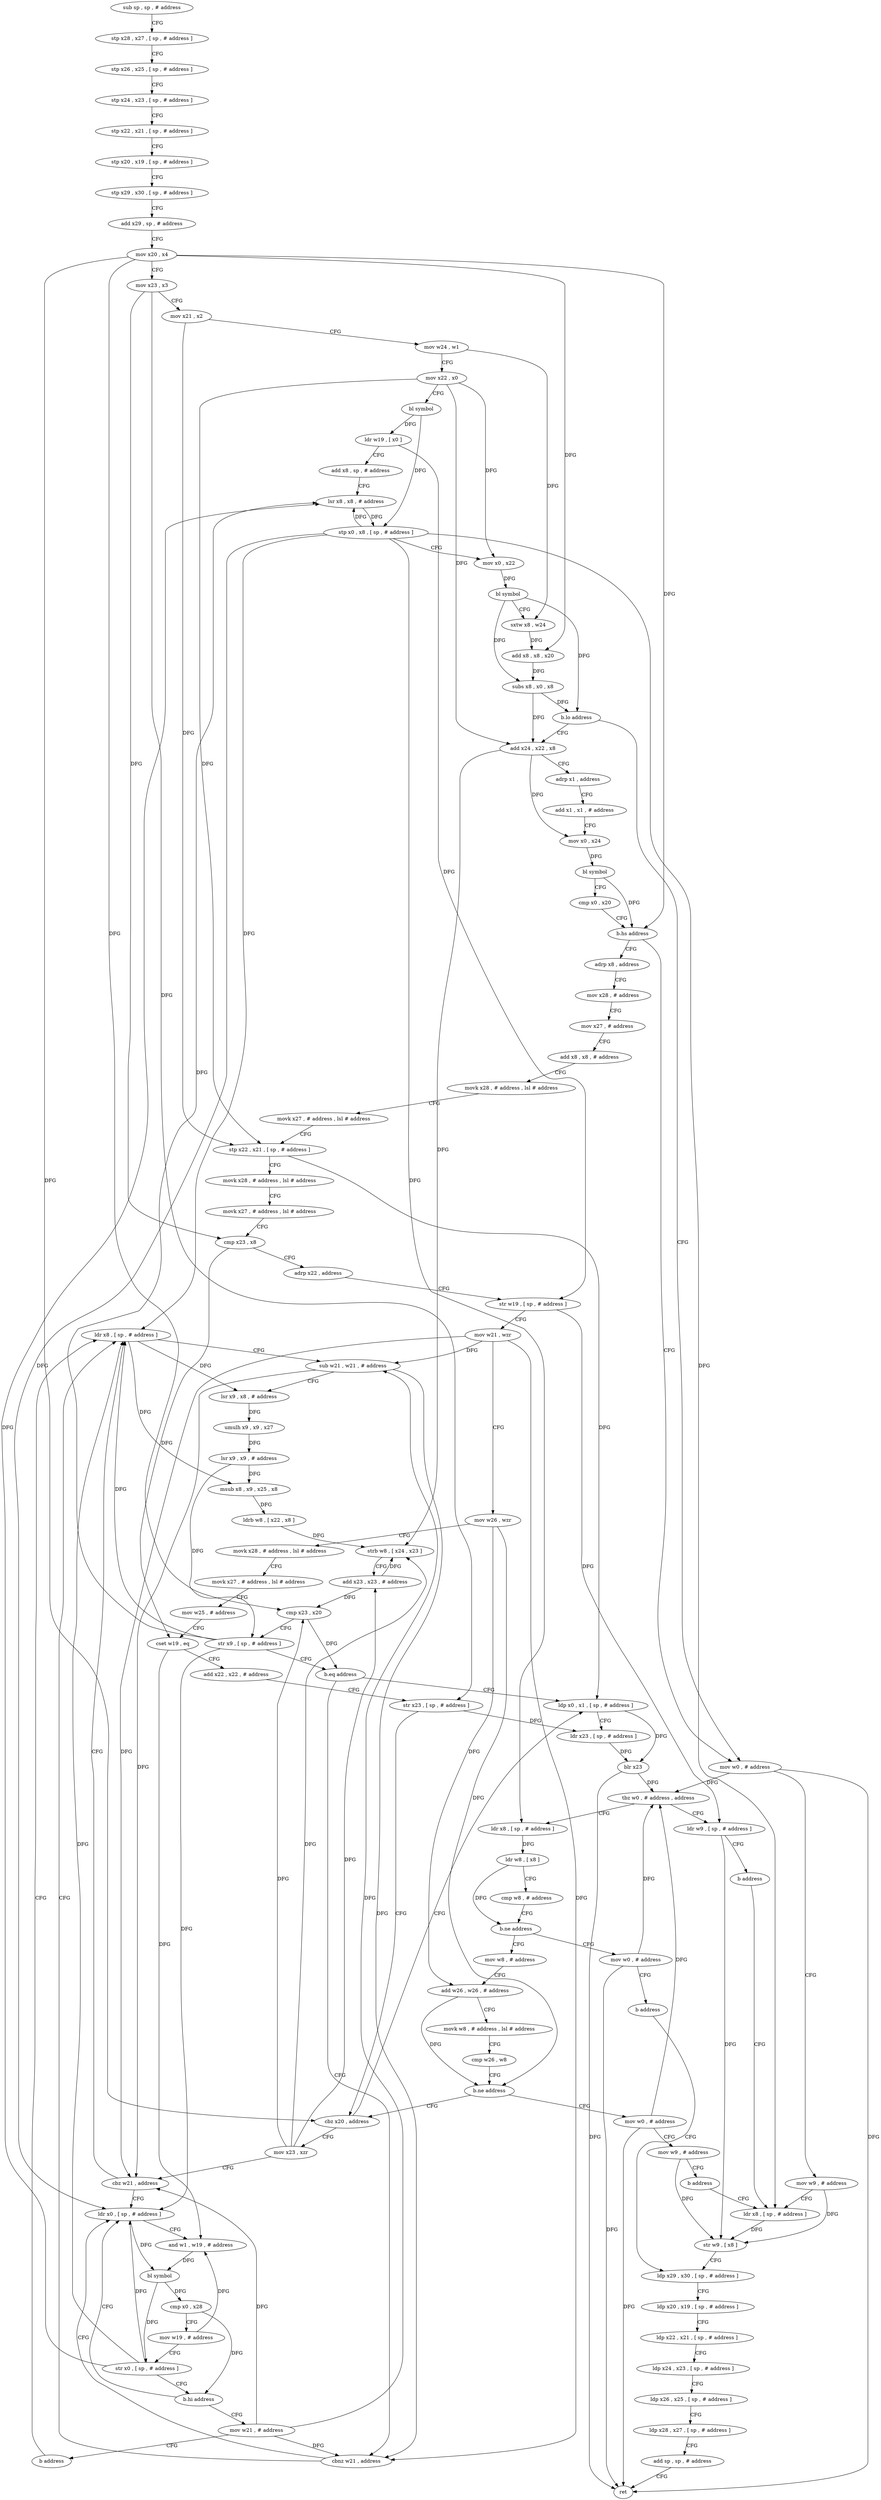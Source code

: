 digraph "func" {
"4253912" [label = "sub sp , sp , # address" ]
"4253916" [label = "stp x28 , x27 , [ sp , # address ]" ]
"4253920" [label = "stp x26 , x25 , [ sp , # address ]" ]
"4253924" [label = "stp x24 , x23 , [ sp , # address ]" ]
"4253928" [label = "stp x22 , x21 , [ sp , # address ]" ]
"4253932" [label = "stp x20 , x19 , [ sp , # address ]" ]
"4253936" [label = "stp x29 , x30 , [ sp , # address ]" ]
"4253940" [label = "add x29 , sp , # address" ]
"4253944" [label = "mov x20 , x4" ]
"4253948" [label = "mov x23 , x3" ]
"4253952" [label = "mov x21 , x2" ]
"4253956" [label = "mov w24 , w1" ]
"4253960" [label = "mov x22 , x0" ]
"4253964" [label = "bl symbol" ]
"4253968" [label = "ldr w19 , [ x0 ]" ]
"4253972" [label = "add x8 , sp , # address" ]
"4253976" [label = "lsr x8 , x8 , # address" ]
"4253980" [label = "stp x0 , x8 , [ sp , # address ]" ]
"4253984" [label = "mov x0 , x22" ]
"4253988" [label = "bl symbol" ]
"4253992" [label = "sxtw x8 , w24" ]
"4253996" [label = "add x8 , x8 , x20" ]
"4254000" [label = "subs x8 , x0 , x8" ]
"4254004" [label = "b.lo address" ]
"4254036" [label = "mov w0 , # address" ]
"4254008" [label = "add x24 , x22 , x8" ]
"4254040" [label = "mov w9 , # address" ]
"4254044" [label = "ldr x8 , [ sp , # address ]" ]
"4254012" [label = "adrp x1 , address" ]
"4254016" [label = "add x1 , x1 , # address" ]
"4254020" [label = "mov x0 , x24" ]
"4254024" [label = "bl symbol" ]
"4254028" [label = "cmp x0 , x20" ]
"4254032" [label = "b.hs address" ]
"4254084" [label = "adrp x8 , address" ]
"4254088" [label = "mov x28 , # address" ]
"4254092" [label = "mov x27 , # address" ]
"4254096" [label = "add x8 , x8 , # address" ]
"4254100" [label = "movk x28 , # address , lsl # address" ]
"4254104" [label = "movk x27 , # address , lsl # address" ]
"4254108" [label = "stp x22 , x21 , [ sp , # address ]" ]
"4254112" [label = "movk x28 , # address , lsl # address" ]
"4254116" [label = "movk x27 , # address , lsl # address" ]
"4254120" [label = "cmp x23 , x8" ]
"4254124" [label = "adrp x22 , address" ]
"4254128" [label = "str w19 , [ sp , # address ]" ]
"4254132" [label = "mov w21 , wzr" ]
"4254136" [label = "mov w26 , wzr" ]
"4254140" [label = "movk x28 , # address , lsl # address" ]
"4254144" [label = "movk x27 , # address , lsl # address" ]
"4254148" [label = "mov w25 , # address" ]
"4254152" [label = "cset w19 , eq" ]
"4254156" [label = "add x22 , x22 , # address" ]
"4254160" [label = "str x23 , [ sp , # address ]" ]
"4254164" [label = "cbz x20 , address" ]
"4254264" [label = "ldp x0 , x1 , [ sp , # address ]" ]
"4254268" [label = "ldr x23 , [ sp , # address ]" ]
"4254272" [label = "blr x23" ]
"4254276" [label = "tbz w0 , # address , address" ]
"4254328" [label = "ldr w9 , [ sp , # address ]" ]
"4254280" [label = "ldr x8 , [ sp , # address ]" ]
"4254168" [label = "mov x23 , xzr" ]
"4254172" [label = "cbz w21 , address" ]
"4254228" [label = "ldr x0 , [ sp , # address ]" ]
"4254176" [label = "ldr x8 , [ sp , # address ]" ]
"4254332" [label = "b address" ]
"4254284" [label = "ldr w8 , [ x8 ]" ]
"4254288" [label = "cmp w8 , # address" ]
"4254292" [label = "b.ne address" ]
"4254336" [label = "mov w0 , # address" ]
"4254296" [label = "mov w8 , # address" ]
"4254232" [label = "and w1 , w19 , # address" ]
"4254236" [label = "bl symbol" ]
"4254240" [label = "cmp x0 , x28" ]
"4254244" [label = "mov w19 , # address" ]
"4254248" [label = "str x0 , [ sp , # address ]" ]
"4254252" [label = "b.hi address" ]
"4254256" [label = "mov w21 , # address" ]
"4254180" [label = "sub w21 , w21 , # address" ]
"4254184" [label = "lsr x9 , x8 , # address" ]
"4254188" [label = "umulh x9 , x9 , x27" ]
"4254192" [label = "lsr x9 , x9 , # address" ]
"4254196" [label = "msub x8 , x9 , x25 , x8" ]
"4254200" [label = "ldrb w8 , [ x22 , x8 ]" ]
"4254204" [label = "strb w8 , [ x24 , x23 ]" ]
"4254208" [label = "add x23 , x23 , # address" ]
"4254212" [label = "cmp x23 , x20" ]
"4254216" [label = "str x9 , [ sp , # address ]" ]
"4254220" [label = "b.eq address" ]
"4254224" [label = "cbnz w21 , address" ]
"4254048" [label = "str w9 , [ x8 ]" ]
"4254052" [label = "ldp x29 , x30 , [ sp , # address ]" ]
"4254340" [label = "b address" ]
"4254300" [label = "add w26 , w26 , # address" ]
"4254304" [label = "movk w8 , # address , lsl # address" ]
"4254308" [label = "cmp w26 , w8" ]
"4254312" [label = "b.ne address" ]
"4254316" [label = "mov w0 , # address" ]
"4254260" [label = "b address" ]
"4254056" [label = "ldp x20 , x19 , [ sp , # address ]" ]
"4254060" [label = "ldp x22 , x21 , [ sp , # address ]" ]
"4254064" [label = "ldp x24 , x23 , [ sp , # address ]" ]
"4254068" [label = "ldp x26 , x25 , [ sp , # address ]" ]
"4254072" [label = "ldp x28 , x27 , [ sp , # address ]" ]
"4254076" [label = "add sp , sp , # address" ]
"4254080" [label = "ret" ]
"4254320" [label = "mov w9 , # address" ]
"4254324" [label = "b address" ]
"4253912" -> "4253916" [ label = "CFG" ]
"4253916" -> "4253920" [ label = "CFG" ]
"4253920" -> "4253924" [ label = "CFG" ]
"4253924" -> "4253928" [ label = "CFG" ]
"4253928" -> "4253932" [ label = "CFG" ]
"4253932" -> "4253936" [ label = "CFG" ]
"4253936" -> "4253940" [ label = "CFG" ]
"4253940" -> "4253944" [ label = "CFG" ]
"4253944" -> "4253948" [ label = "CFG" ]
"4253944" -> "4253996" [ label = "DFG" ]
"4253944" -> "4254032" [ label = "DFG" ]
"4253944" -> "4254164" [ label = "DFG" ]
"4253944" -> "4254212" [ label = "DFG" ]
"4253948" -> "4253952" [ label = "CFG" ]
"4253948" -> "4254120" [ label = "DFG" ]
"4253948" -> "4254160" [ label = "DFG" ]
"4253952" -> "4253956" [ label = "CFG" ]
"4253952" -> "4254108" [ label = "DFG" ]
"4253956" -> "4253960" [ label = "CFG" ]
"4253956" -> "4253992" [ label = "DFG" ]
"4253960" -> "4253964" [ label = "CFG" ]
"4253960" -> "4253984" [ label = "DFG" ]
"4253960" -> "4254008" [ label = "DFG" ]
"4253960" -> "4254108" [ label = "DFG" ]
"4253964" -> "4253968" [ label = "DFG" ]
"4253964" -> "4253980" [ label = "DFG" ]
"4253968" -> "4253972" [ label = "CFG" ]
"4253968" -> "4254128" [ label = "DFG" ]
"4253972" -> "4253976" [ label = "CFG" ]
"4253976" -> "4253980" [ label = "DFG" ]
"4253980" -> "4253984" [ label = "CFG" ]
"4253980" -> "4253976" [ label = "DFG" ]
"4253980" -> "4254044" [ label = "DFG" ]
"4253980" -> "4254280" [ label = "DFG" ]
"4253980" -> "4254228" [ label = "DFG" ]
"4253980" -> "4254176" [ label = "DFG" ]
"4253984" -> "4253988" [ label = "DFG" ]
"4253988" -> "4253992" [ label = "CFG" ]
"4253988" -> "4254000" [ label = "DFG" ]
"4253988" -> "4254004" [ label = "DFG" ]
"4253992" -> "4253996" [ label = "DFG" ]
"4253996" -> "4254000" [ label = "DFG" ]
"4254000" -> "4254004" [ label = "DFG" ]
"4254000" -> "4254008" [ label = "DFG" ]
"4254004" -> "4254036" [ label = "CFG" ]
"4254004" -> "4254008" [ label = "CFG" ]
"4254036" -> "4254040" [ label = "CFG" ]
"4254036" -> "4254080" [ label = "DFG" ]
"4254036" -> "4254276" [ label = "DFG" ]
"4254008" -> "4254012" [ label = "CFG" ]
"4254008" -> "4254020" [ label = "DFG" ]
"4254008" -> "4254204" [ label = "DFG" ]
"4254040" -> "4254044" [ label = "CFG" ]
"4254040" -> "4254048" [ label = "DFG" ]
"4254044" -> "4254048" [ label = "DFG" ]
"4254012" -> "4254016" [ label = "CFG" ]
"4254016" -> "4254020" [ label = "CFG" ]
"4254020" -> "4254024" [ label = "DFG" ]
"4254024" -> "4254028" [ label = "CFG" ]
"4254024" -> "4254032" [ label = "DFG" ]
"4254028" -> "4254032" [ label = "CFG" ]
"4254032" -> "4254084" [ label = "CFG" ]
"4254032" -> "4254036" [ label = "CFG" ]
"4254084" -> "4254088" [ label = "CFG" ]
"4254088" -> "4254092" [ label = "CFG" ]
"4254092" -> "4254096" [ label = "CFG" ]
"4254096" -> "4254100" [ label = "CFG" ]
"4254100" -> "4254104" [ label = "CFG" ]
"4254104" -> "4254108" [ label = "CFG" ]
"4254108" -> "4254112" [ label = "CFG" ]
"4254108" -> "4254264" [ label = "DFG" ]
"4254112" -> "4254116" [ label = "CFG" ]
"4254116" -> "4254120" [ label = "CFG" ]
"4254120" -> "4254124" [ label = "CFG" ]
"4254120" -> "4254152" [ label = "DFG" ]
"4254124" -> "4254128" [ label = "CFG" ]
"4254128" -> "4254132" [ label = "CFG" ]
"4254128" -> "4254328" [ label = "DFG" ]
"4254132" -> "4254136" [ label = "CFG" ]
"4254132" -> "4254172" [ label = "DFG" ]
"4254132" -> "4254180" [ label = "DFG" ]
"4254132" -> "4254224" [ label = "DFG" ]
"4254136" -> "4254140" [ label = "CFG" ]
"4254136" -> "4254300" [ label = "DFG" ]
"4254136" -> "4254312" [ label = "DFG" ]
"4254140" -> "4254144" [ label = "CFG" ]
"4254144" -> "4254148" [ label = "CFG" ]
"4254148" -> "4254152" [ label = "CFG" ]
"4254152" -> "4254156" [ label = "CFG" ]
"4254152" -> "4254232" [ label = "DFG" ]
"4254156" -> "4254160" [ label = "CFG" ]
"4254160" -> "4254164" [ label = "CFG" ]
"4254160" -> "4254268" [ label = "DFG" ]
"4254164" -> "4254264" [ label = "CFG" ]
"4254164" -> "4254168" [ label = "CFG" ]
"4254264" -> "4254268" [ label = "CFG" ]
"4254264" -> "4254272" [ label = "DFG" ]
"4254268" -> "4254272" [ label = "DFG" ]
"4254272" -> "4254276" [ label = "DFG" ]
"4254272" -> "4254080" [ label = "DFG" ]
"4254276" -> "4254328" [ label = "CFG" ]
"4254276" -> "4254280" [ label = "CFG" ]
"4254328" -> "4254332" [ label = "CFG" ]
"4254328" -> "4254048" [ label = "DFG" ]
"4254280" -> "4254284" [ label = "DFG" ]
"4254168" -> "4254172" [ label = "CFG" ]
"4254168" -> "4254204" [ label = "DFG" ]
"4254168" -> "4254208" [ label = "DFG" ]
"4254168" -> "4254212" [ label = "DFG" ]
"4254172" -> "4254228" [ label = "CFG" ]
"4254172" -> "4254176" [ label = "CFG" ]
"4254228" -> "4254232" [ label = "CFG" ]
"4254228" -> "4254236" [ label = "DFG" ]
"4254176" -> "4254180" [ label = "CFG" ]
"4254176" -> "4254184" [ label = "DFG" ]
"4254176" -> "4254196" [ label = "DFG" ]
"4254332" -> "4254044" [ label = "CFG" ]
"4254284" -> "4254288" [ label = "CFG" ]
"4254284" -> "4254292" [ label = "DFG" ]
"4254288" -> "4254292" [ label = "CFG" ]
"4254292" -> "4254336" [ label = "CFG" ]
"4254292" -> "4254296" [ label = "CFG" ]
"4254336" -> "4254340" [ label = "CFG" ]
"4254336" -> "4254276" [ label = "DFG" ]
"4254336" -> "4254080" [ label = "DFG" ]
"4254296" -> "4254300" [ label = "CFG" ]
"4254232" -> "4254236" [ label = "DFG" ]
"4254236" -> "4254240" [ label = "DFG" ]
"4254236" -> "4254248" [ label = "DFG" ]
"4254240" -> "4254244" [ label = "CFG" ]
"4254240" -> "4254252" [ label = "DFG" ]
"4254244" -> "4254248" [ label = "CFG" ]
"4254244" -> "4254232" [ label = "DFG" ]
"4254248" -> "4254252" [ label = "CFG" ]
"4254248" -> "4253976" [ label = "DFG" ]
"4254248" -> "4254228" [ label = "DFG" ]
"4254248" -> "4254176" [ label = "DFG" ]
"4254252" -> "4254228" [ label = "CFG" ]
"4254252" -> "4254256" [ label = "CFG" ]
"4254256" -> "4254260" [ label = "CFG" ]
"4254256" -> "4254172" [ label = "DFG" ]
"4254256" -> "4254180" [ label = "DFG" ]
"4254256" -> "4254224" [ label = "DFG" ]
"4254180" -> "4254184" [ label = "CFG" ]
"4254180" -> "4254172" [ label = "DFG" ]
"4254180" -> "4254224" [ label = "DFG" ]
"4254184" -> "4254188" [ label = "DFG" ]
"4254188" -> "4254192" [ label = "DFG" ]
"4254192" -> "4254196" [ label = "DFG" ]
"4254192" -> "4254216" [ label = "DFG" ]
"4254196" -> "4254200" [ label = "DFG" ]
"4254200" -> "4254204" [ label = "DFG" ]
"4254204" -> "4254208" [ label = "CFG" ]
"4254208" -> "4254212" [ label = "DFG" ]
"4254208" -> "4254204" [ label = "DFG" ]
"4254212" -> "4254216" [ label = "CFG" ]
"4254212" -> "4254220" [ label = "DFG" ]
"4254216" -> "4254220" [ label = "CFG" ]
"4254216" -> "4253976" [ label = "DFG" ]
"4254216" -> "4254228" [ label = "DFG" ]
"4254216" -> "4254176" [ label = "DFG" ]
"4254220" -> "4254264" [ label = "CFG" ]
"4254220" -> "4254224" [ label = "CFG" ]
"4254224" -> "4254176" [ label = "CFG" ]
"4254224" -> "4254228" [ label = "CFG" ]
"4254048" -> "4254052" [ label = "CFG" ]
"4254052" -> "4254056" [ label = "CFG" ]
"4254340" -> "4254052" [ label = "CFG" ]
"4254300" -> "4254304" [ label = "CFG" ]
"4254300" -> "4254312" [ label = "DFG" ]
"4254304" -> "4254308" [ label = "CFG" ]
"4254308" -> "4254312" [ label = "CFG" ]
"4254312" -> "4254164" [ label = "CFG" ]
"4254312" -> "4254316" [ label = "CFG" ]
"4254316" -> "4254320" [ label = "CFG" ]
"4254316" -> "4254276" [ label = "DFG" ]
"4254316" -> "4254080" [ label = "DFG" ]
"4254260" -> "4254176" [ label = "CFG" ]
"4254056" -> "4254060" [ label = "CFG" ]
"4254060" -> "4254064" [ label = "CFG" ]
"4254064" -> "4254068" [ label = "CFG" ]
"4254068" -> "4254072" [ label = "CFG" ]
"4254072" -> "4254076" [ label = "CFG" ]
"4254076" -> "4254080" [ label = "CFG" ]
"4254320" -> "4254324" [ label = "CFG" ]
"4254320" -> "4254048" [ label = "DFG" ]
"4254324" -> "4254044" [ label = "CFG" ]
}
